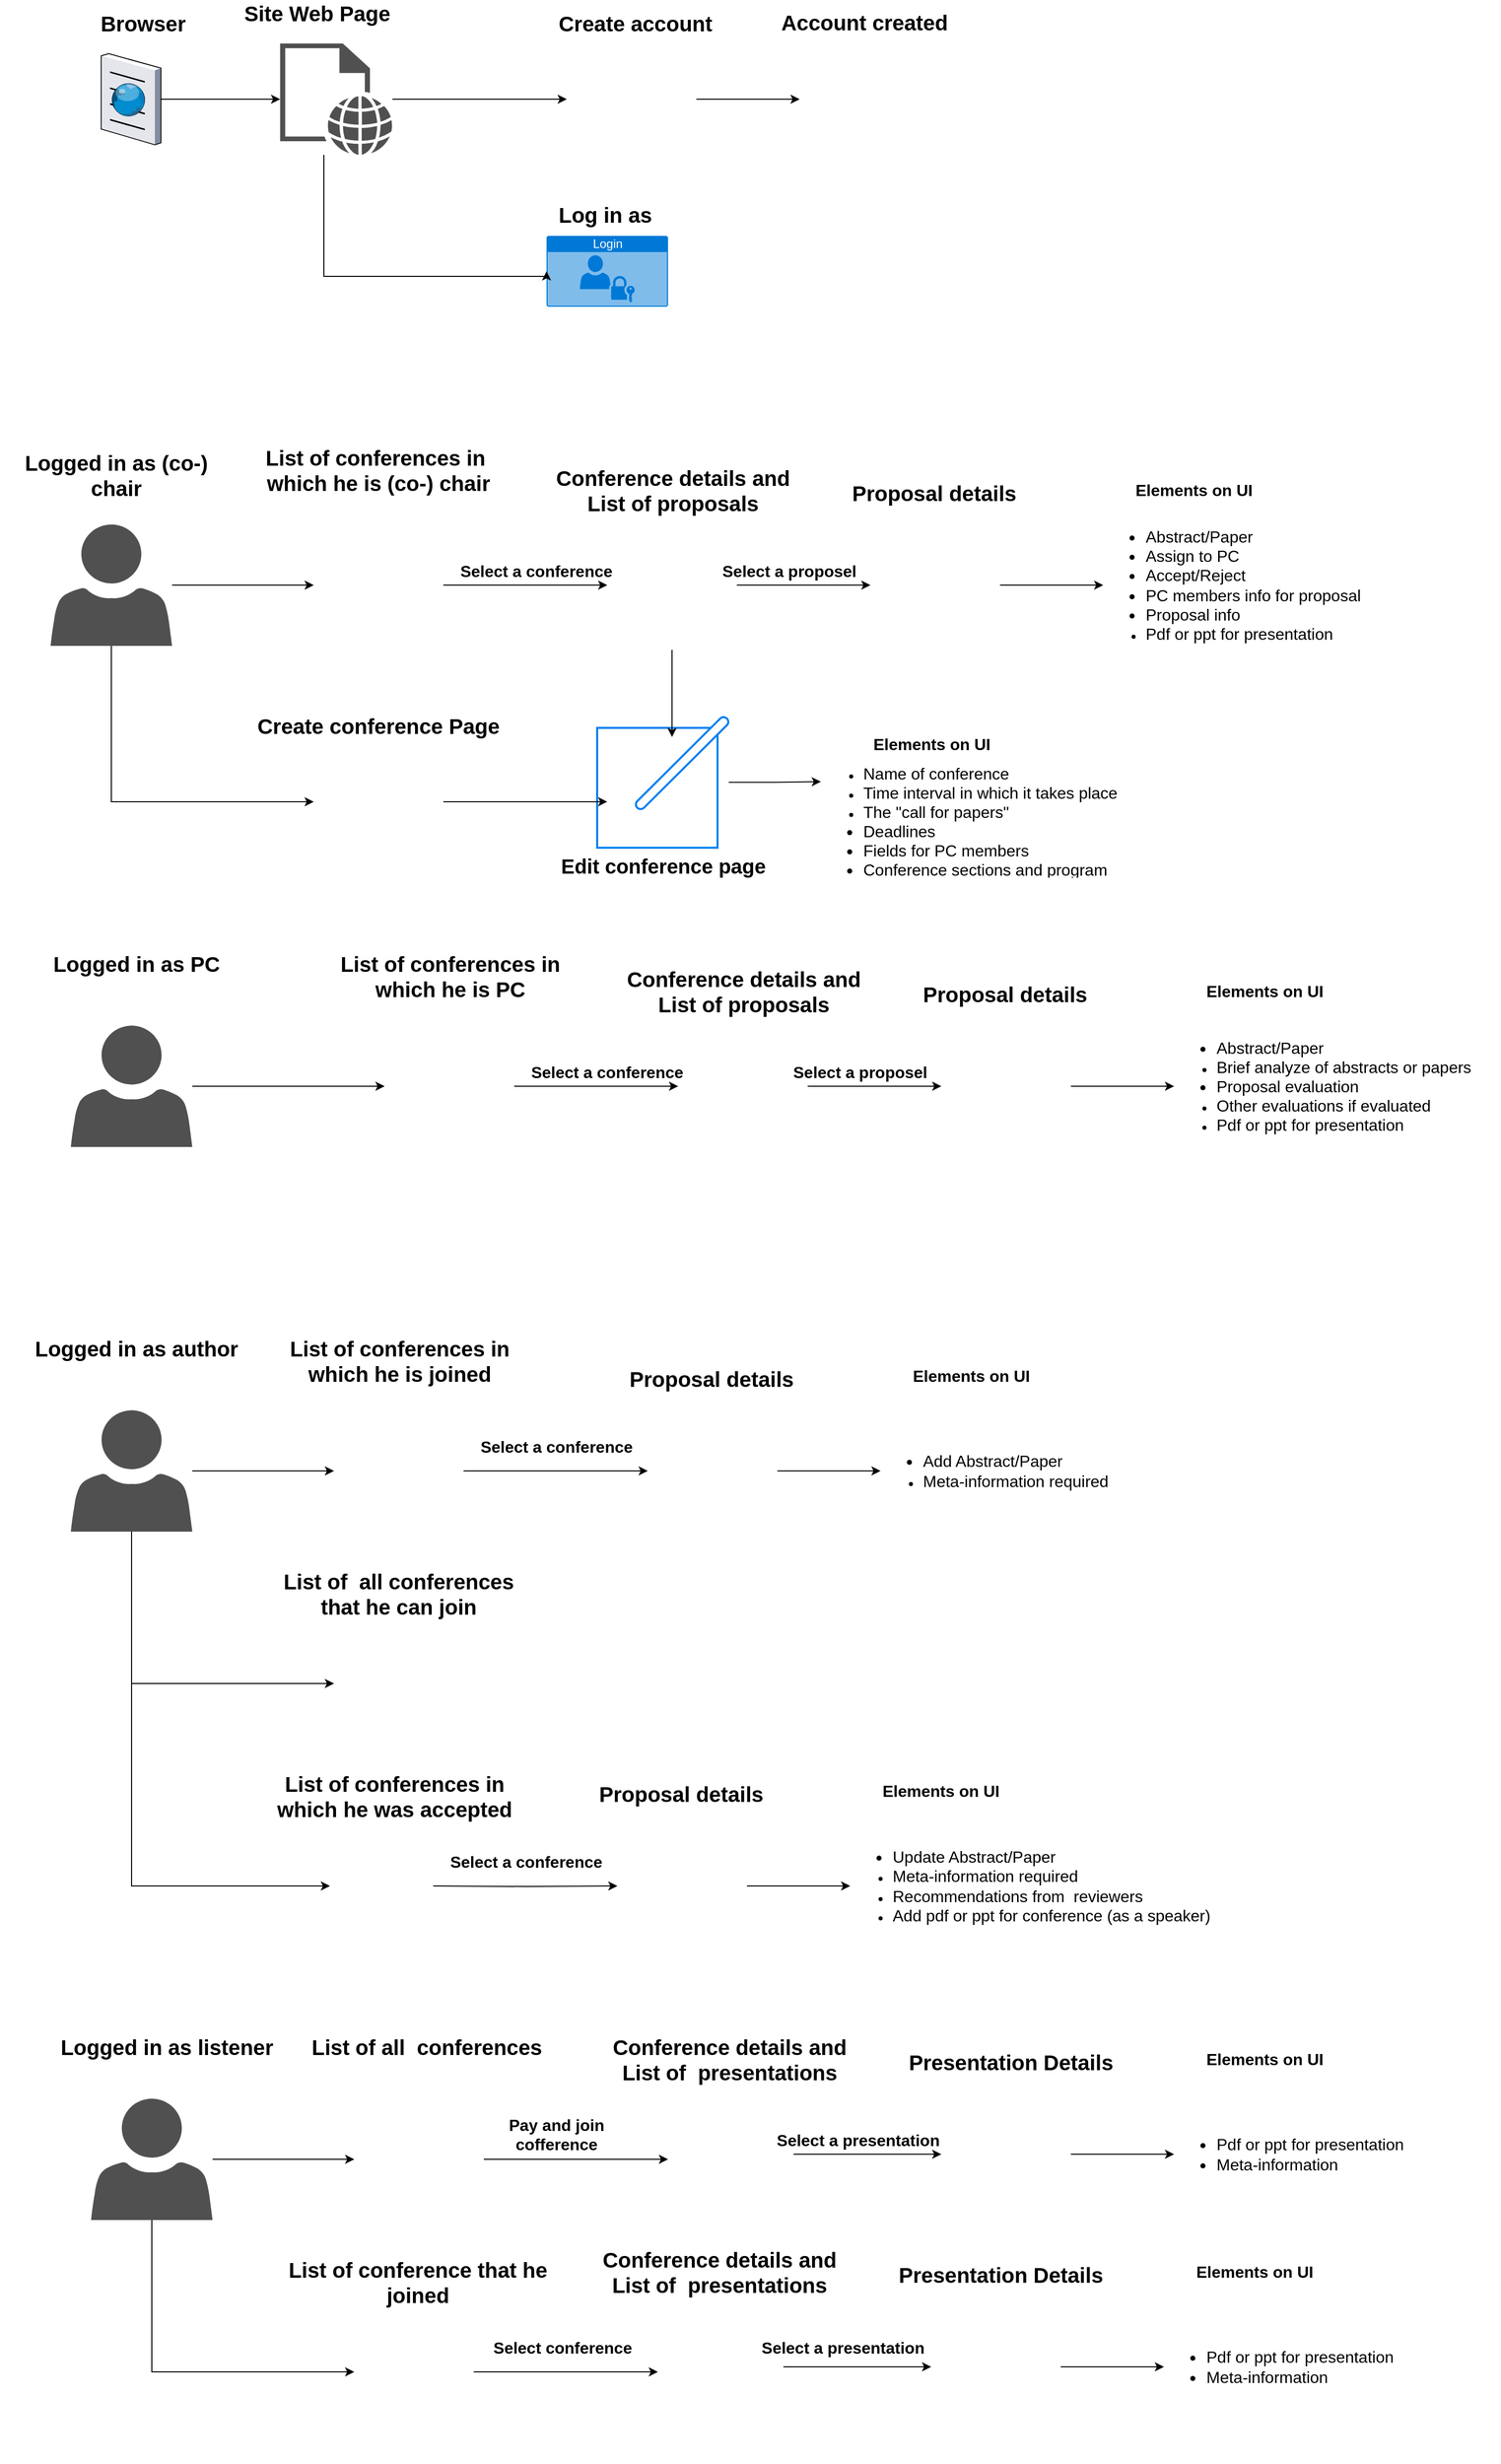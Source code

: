 <mxfile version="12.9.13" type="github">
  <diagram id="Y9gekggCoo7oQ8FMOKqc" name="Page-1">
    <mxGraphModel dx="2532" dy="1340" grid="1" gridSize="10" guides="1" tooltips="1" connect="1" arrows="1" fold="1" page="1" pageScale="1" pageWidth="827" pageHeight="1169" math="0" shadow="0">
      <root>
        <mxCell id="0" />
        <mxCell id="1" parent="0" />
        <mxCell id="ekrngiIVuQT2fDylJq5U-9" value="Login" style="html=1;strokeColor=none;fillColor=#0079D6;labelPosition=center;verticalLabelPosition=middle;verticalAlign=top;align=center;fontSize=12;outlineConnect=0;spacingTop=-6;fontColor=#FFFFFF;shape=mxgraph.sitemap.login;" vertex="1" parent="1">
          <mxGeometry x="580" y="300" width="120" height="70" as="geometry" />
        </mxCell>
        <mxCell id="ekrngiIVuQT2fDylJq5U-24" style="edgeStyle=orthogonalEdgeStyle;rounded=0;orthogonalLoop=1;jettySize=auto;html=1;entryX=0.093;entryY=0.491;entryDx=0;entryDy=0;entryPerimeter=0;" edge="1" parent="1" source="ekrngiIVuQT2fDylJq5U-11" target="ekrngiIVuQT2fDylJq5U-22">
          <mxGeometry relative="1" as="geometry" />
        </mxCell>
        <mxCell id="ekrngiIVuQT2fDylJq5U-11" value="" style="shape=image;html=1;verticalAlign=top;verticalLabelPosition=bottom;labelBackgroundColor=#ffffff;imageAspect=0;aspect=fixed;image=https://cdn4.iconfinder.com/data/icons/pretty_office_3/128/sign-up.png" vertex="1" parent="1">
          <mxGeometry x="600" y="101" width="128" height="128" as="geometry" />
        </mxCell>
        <mxCell id="ekrngiIVuQT2fDylJq5U-12" value="" style="group" vertex="1" connectable="0" parent="1">
          <mxGeometry x="140" y="70" width="300" height="150" as="geometry" />
        </mxCell>
        <mxCell id="ekrngiIVuQT2fDylJq5U-1" value="" style="verticalLabelPosition=bottom;aspect=fixed;html=1;verticalAlign=top;strokeColor=none;align=center;outlineConnect=0;shape=mxgraph.citrix.browser;" vertex="1" parent="ekrngiIVuQT2fDylJq5U-12">
          <mxGeometry y="50" width="58.97" height="90" as="geometry" />
        </mxCell>
        <mxCell id="ekrngiIVuQT2fDylJq5U-4" value="&lt;span style=&quot;font-size: 21px&quot;&gt;&lt;b&gt;Browser&lt;/b&gt;&lt;/span&gt;" style="text;html=1;strokeColor=none;fillColor=none;align=center;verticalAlign=middle;whiteSpace=wrap;rounded=0;" vertex="1" parent="ekrngiIVuQT2fDylJq5U-12">
          <mxGeometry x="16.574" y="10" width="49.291" height="20" as="geometry" />
        </mxCell>
        <mxCell id="ekrngiIVuQT2fDylJq5U-5" value="" style="pointerEvents=1;shadow=0;dashed=0;html=1;strokeColor=none;fillColor=#505050;labelPosition=center;verticalLabelPosition=bottom;verticalAlign=top;outlineConnect=0;align=center;shape=mxgraph.office.concepts.web_page;" vertex="1" parent="ekrngiIVuQT2fDylJq5U-12">
          <mxGeometry x="176.771" y="40" width="110.906" height="110" as="geometry" />
        </mxCell>
        <mxCell id="ekrngiIVuQT2fDylJq5U-7" style="edgeStyle=orthogonalEdgeStyle;rounded=0;orthogonalLoop=1;jettySize=auto;html=1;" edge="1" parent="ekrngiIVuQT2fDylJq5U-12" source="ekrngiIVuQT2fDylJq5U-1" target="ekrngiIVuQT2fDylJq5U-5">
          <mxGeometry relative="1" as="geometry">
            <mxPoint x="152.126" y="101.055" as="targetPoint" />
          </mxGeometry>
        </mxCell>
        <mxCell id="ekrngiIVuQT2fDylJq5U-6" value="&lt;span style=&quot;font-size: 21px&quot;&gt;&lt;b&gt;Site Web Page&lt;/b&gt;&lt;/span&gt;" style="text;html=1;strokeColor=none;fillColor=none;align=center;verticalAlign=middle;whiteSpace=wrap;rounded=0;" vertex="1" parent="ekrngiIVuQT2fDylJq5U-12">
          <mxGeometry x="127.48" width="172.52" height="20" as="geometry" />
        </mxCell>
        <mxCell id="ekrngiIVuQT2fDylJq5U-19" value="&lt;b style=&quot;font-family: &amp;#34;helvetica&amp;#34; ; font-size: 21px ; font-style: normal ; letter-spacing: normal ; text-align: center ; text-indent: 0px ; text-transform: none ; word-spacing: 0px&quot;&gt;Create account&lt;/b&gt;" style="text;whiteSpace=wrap;html=1;" vertex="1" parent="1">
          <mxGeometry x="590" y="71" width="170" height="30" as="geometry" />
        </mxCell>
        <mxCell id="ekrngiIVuQT2fDylJq5U-20" style="edgeStyle=orthogonalEdgeStyle;rounded=0;orthogonalLoop=1;jettySize=auto;html=1;" edge="1" parent="1" source="ekrngiIVuQT2fDylJq5U-5" target="ekrngiIVuQT2fDylJq5U-11">
          <mxGeometry relative="1" as="geometry" />
        </mxCell>
        <mxCell id="ekrngiIVuQT2fDylJq5U-22" value="" style="shape=image;html=1;verticalAlign=top;verticalLabelPosition=bottom;labelBackgroundColor=#ffffff;imageAspect=0;aspect=fixed;image=https://cdn4.iconfinder.com/data/icons/Crysigns_Icon_Pack/128/Select.png" vertex="1" parent="1">
          <mxGeometry x="820" y="112" width="108" height="108" as="geometry" />
        </mxCell>
        <mxCell id="ekrngiIVuQT2fDylJq5U-23" value="&lt;div style=&quot;text-align: center&quot;&gt;&lt;span style=&quot;font-size: 21px&quot;&gt;&lt;font face=&quot;helvetica&quot;&gt;&lt;b&gt;Account created&lt;/b&gt;&lt;/font&gt;&lt;/span&gt;&lt;/div&gt;" style="text;whiteSpace=wrap;html=1;" vertex="1" parent="1">
          <mxGeometry x="810" y="70" width="180" height="30" as="geometry" />
        </mxCell>
        <mxCell id="ekrngiIVuQT2fDylJq5U-25" value="&lt;div style=&quot;text-align: center&quot;&gt;&lt;span style=&quot;font-size: 21px&quot;&gt;&lt;font face=&quot;helvetica&quot;&gt;&lt;b&gt;Log in as&lt;/b&gt;&lt;/font&gt;&lt;/span&gt;&lt;/div&gt;" style="text;whiteSpace=wrap;html=1;" vertex="1" parent="1">
          <mxGeometry x="590" y="260" width="170" height="30" as="geometry" />
        </mxCell>
        <mxCell id="ekrngiIVuQT2fDylJq5U-26" style="edgeStyle=orthogonalEdgeStyle;rounded=0;orthogonalLoop=1;jettySize=auto;html=1;entryX=0;entryY=0.5;entryDx=0;entryDy=0;entryPerimeter=0;" edge="1" parent="1" source="ekrngiIVuQT2fDylJq5U-5" target="ekrngiIVuQT2fDylJq5U-9">
          <mxGeometry relative="1" as="geometry">
            <Array as="points">
              <mxPoint x="360" y="340" />
              <mxPoint x="580" y="340" />
            </Array>
          </mxGeometry>
        </mxCell>
        <mxCell id="ekrngiIVuQT2fDylJq5U-79" value="" style="group" vertex="1" connectable="0" parent="1">
          <mxGeometry x="40" y="505" width="1390" height="451" as="geometry" />
        </mxCell>
        <mxCell id="ekrngiIVuQT2fDylJq5U-27" value="" style="pointerEvents=1;shadow=0;dashed=0;html=1;strokeColor=none;labelPosition=center;verticalLabelPosition=bottom;verticalAlign=top;align=center;fillColor=#505050;shape=mxgraph.mscae.intune.account_portal" vertex="1" parent="ekrngiIVuQT2fDylJq5U-79">
          <mxGeometry x="50" y="80" width="120" height="120" as="geometry" />
        </mxCell>
        <mxCell id="ekrngiIVuQT2fDylJq5U-28" value="&lt;span style=&quot;text-indent: 0px&quot;&gt;&lt;font face=&quot;helvetica&quot;&gt;&lt;span style=&quot;font-size: 21px&quot;&gt;&lt;b&gt;Logged&lt;/b&gt;&lt;/span&gt;&lt;/font&gt;&lt;b style=&quot;font-family: &amp;#34;helvetica&amp;#34; ; font-size: 21px ; font-style: normal ; letter-spacing: normal ; text-transform: none ; word-spacing: 0px&quot;&gt;&amp;nbsp;in as (co-) chair&lt;/b&gt;&lt;/span&gt;" style="text;whiteSpace=wrap;html=1;align=center;" vertex="1" parent="ekrngiIVuQT2fDylJq5U-79">
          <mxGeometry width="230" height="60" as="geometry" />
        </mxCell>
        <mxCell id="ekrngiIVuQT2fDylJq5U-32" value="" style="shape=image;html=1;verticalAlign=top;verticalLabelPosition=bottom;labelBackgroundColor=#ffffff;imageAspect=0;aspect=fixed;image=https://cdn1.iconfinder.com/data/icons/hawcons/32/699311-icon-40-clipboard-list-128.png" vertex="1" parent="ekrngiIVuQT2fDylJq5U-79">
          <mxGeometry x="310" y="76" width="128" height="128" as="geometry" />
        </mxCell>
        <mxCell id="ekrngiIVuQT2fDylJq5U-36" style="edgeStyle=orthogonalEdgeStyle;rounded=0;orthogonalLoop=1;jettySize=auto;html=1;" edge="1" parent="ekrngiIVuQT2fDylJq5U-79" source="ekrngiIVuQT2fDylJq5U-27" target="ekrngiIVuQT2fDylJq5U-32">
          <mxGeometry relative="1" as="geometry" />
        </mxCell>
        <mxCell id="ekrngiIVuQT2fDylJq5U-33" value="&lt;div&gt;&lt;font face=&quot;helvetica&quot;&gt;&lt;span style=&quot;font-size: 21px&quot;&gt;&lt;b&gt;List of conferences in&amp;nbsp;&lt;/b&gt;&lt;/span&gt;&lt;/font&gt;&lt;/div&gt;&lt;div&gt;&lt;span style=&quot;font-size: 21px&quot;&gt;&lt;font face=&quot;helvetica&quot;&gt;&lt;b&gt;which&amp;nbsp;&lt;/b&gt;&lt;/font&gt;&lt;/span&gt;&lt;b style=&quot;font-size: 21px ; font-family: &amp;#34;helvetica&amp;#34;&quot;&gt;he is (co-) chair&lt;/b&gt;&lt;/div&gt;" style="text;whiteSpace=wrap;html=1;align=center;" vertex="1" parent="ekrngiIVuQT2fDylJq5U-79">
          <mxGeometry x="219" y="-5" width="310" height="70" as="geometry" />
        </mxCell>
        <mxCell id="ekrngiIVuQT2fDylJq5U-37" value="" style="shape=image;html=1;verticalAlign=top;verticalLabelPosition=bottom;labelBackgroundColor=#ffffff;imageAspect=0;aspect=fixed;image=https://cdn4.iconfinder.com/data/icons/universal-7/614/12_-_Plus-128.png" vertex="1" parent="ekrngiIVuQT2fDylJq5U-79">
          <mxGeometry x="310" y="290" width="128" height="128" as="geometry" />
        </mxCell>
        <mxCell id="ekrngiIVuQT2fDylJq5U-38" style="edgeStyle=orthogonalEdgeStyle;rounded=0;orthogonalLoop=1;jettySize=auto;html=1;entryX=0;entryY=0.5;entryDx=0;entryDy=0;" edge="1" parent="ekrngiIVuQT2fDylJq5U-79" source="ekrngiIVuQT2fDylJq5U-27" target="ekrngiIVuQT2fDylJq5U-37">
          <mxGeometry relative="1" as="geometry">
            <mxPoint x="110" y="350" as="targetPoint" />
            <Array as="points">
              <mxPoint x="110" y="354" />
            </Array>
          </mxGeometry>
        </mxCell>
        <mxCell id="ekrngiIVuQT2fDylJq5U-39" value="&lt;div&gt;&lt;font face=&quot;helvetica&quot;&gt;&lt;span style=&quot;font-size: 21px&quot;&gt;&lt;b&gt;Create conference Page&lt;/b&gt;&lt;/span&gt;&lt;/font&gt;&lt;/div&gt;" style="text;whiteSpace=wrap;html=1;align=center;" vertex="1" parent="ekrngiIVuQT2fDylJq5U-79">
          <mxGeometry x="144" y="260" width="460" height="30" as="geometry" />
        </mxCell>
        <mxCell id="ekrngiIVuQT2fDylJq5U-43" value="&lt;font face=&quot;helvetica&quot; size=&quot;1&quot;&gt;&lt;b style=&quot;font-size: 16px&quot;&gt;Select a conference&lt;/b&gt;&lt;/font&gt;" style="text;whiteSpace=wrap;html=1;align=center;" vertex="1" parent="ekrngiIVuQT2fDylJq5U-79">
          <mxGeometry x="430" y="110" width="200" height="30" as="geometry" />
        </mxCell>
        <mxCell id="ekrngiIVuQT2fDylJq5U-45" value="" style="shape=image;html=1;verticalAlign=top;verticalLabelPosition=bottom;labelBackgroundColor=#ffffff;imageAspect=0;aspect=fixed;image=https://cdn1.iconfinder.com/data/icons/hawcons/32/699311-icon-40-clipboard-list-128.png" vertex="1" parent="ekrngiIVuQT2fDylJq5U-79">
          <mxGeometry x="600" y="76" width="128" height="128" as="geometry" />
        </mxCell>
        <mxCell id="ekrngiIVuQT2fDylJq5U-40" style="edgeStyle=orthogonalEdgeStyle;rounded=0;orthogonalLoop=1;jettySize=auto;html=1;exitX=1;exitY=0.5;exitDx=0;exitDy=0;" edge="1" parent="ekrngiIVuQT2fDylJq5U-79" source="ekrngiIVuQT2fDylJq5U-32" target="ekrngiIVuQT2fDylJq5U-45">
          <mxGeometry relative="1" as="geometry">
            <mxPoint x="640" y="140" as="targetPoint" />
          </mxGeometry>
        </mxCell>
        <mxCell id="ekrngiIVuQT2fDylJq5U-46" value="" style="shape=image;html=1;verticalAlign=top;verticalLabelPosition=bottom;labelBackgroundColor=#ffffff;imageAspect=0;aspect=fixed;image=https://cdn1.iconfinder.com/data/icons/media-player-long-shadow/50/Settings-128.png" vertex="1" parent="ekrngiIVuQT2fDylJq5U-79">
          <mxGeometry x="860" y="76" width="128" height="128" as="geometry" />
        </mxCell>
        <mxCell id="ekrngiIVuQT2fDylJq5U-55" style="edgeStyle=orthogonalEdgeStyle;rounded=0;orthogonalLoop=1;jettySize=auto;html=1;" edge="1" parent="ekrngiIVuQT2fDylJq5U-79" source="ekrngiIVuQT2fDylJq5U-45" target="ekrngiIVuQT2fDylJq5U-46">
          <mxGeometry relative="1" as="geometry" />
        </mxCell>
        <mxCell id="ekrngiIVuQT2fDylJq5U-54" value="&lt;div style=&quot;text-align: center&quot;&gt;&lt;font face=&quot;helvetica&quot;&gt;&lt;span style=&quot;font-size: 21px&quot;&gt;&lt;b&gt;Conference details and List of proposals&lt;/b&gt;&lt;/span&gt;&lt;/font&gt;&lt;br&gt;&lt;/div&gt;" style="text;whiteSpace=wrap;html=1;" vertex="1" parent="ekrngiIVuQT2fDylJq5U-79">
          <mxGeometry x="534" y="15" width="260" height="30" as="geometry" />
        </mxCell>
        <mxCell id="ekrngiIVuQT2fDylJq5U-56" value="&lt;font face=&quot;helvetica&quot; size=&quot;1&quot;&gt;&lt;b style=&quot;font-size: 16px&quot;&gt;Select a proposel&lt;/b&gt;&lt;/font&gt;" style="text;whiteSpace=wrap;html=1;align=center;" vertex="1" parent="ekrngiIVuQT2fDylJq5U-79">
          <mxGeometry x="670" y="110" width="220" height="30" as="geometry" />
        </mxCell>
        <mxCell id="ekrngiIVuQT2fDylJq5U-58" value="&lt;div style=&quot;text-align: center&quot;&gt;&lt;font face=&quot;helvetica&quot;&gt;&lt;span style=&quot;font-size: 21px&quot;&gt;&lt;b&gt;Proposal details&amp;nbsp;&lt;/b&gt;&lt;/span&gt;&lt;/font&gt;&lt;/div&gt;" style="text;whiteSpace=wrap;html=1;" vertex="1" parent="ekrngiIVuQT2fDylJq5U-79">
          <mxGeometry x="840" y="30" width="260" height="30" as="geometry" />
        </mxCell>
        <mxCell id="ekrngiIVuQT2fDylJq5U-63" value="&lt;font size=&quot;1&quot;&gt;&lt;b style=&quot;font-size: 20px&quot;&gt;Edit conference page&lt;/b&gt;&lt;/font&gt;" style="html=1;verticalLabelPosition=bottom;align=center;labelBackgroundColor=#ffffff;verticalAlign=top;strokeWidth=2;strokeColor=#0080F0;shadow=0;dashed=0;shape=mxgraph.ios7.icons.edit;" vertex="1" parent="ekrngiIVuQT2fDylJq5U-79">
          <mxGeometry x="590" y="270" width="130" height="129.4" as="geometry" />
        </mxCell>
        <mxCell id="ekrngiIVuQT2fDylJq5U-66" style="edgeStyle=orthogonalEdgeStyle;rounded=0;orthogonalLoop=1;jettySize=auto;html=1;entryX=0.077;entryY=0.649;entryDx=0;entryDy=0;entryPerimeter=0;" edge="1" parent="ekrngiIVuQT2fDylJq5U-79" source="ekrngiIVuQT2fDylJq5U-37" target="ekrngiIVuQT2fDylJq5U-63">
          <mxGeometry relative="1" as="geometry" />
        </mxCell>
        <mxCell id="ekrngiIVuQT2fDylJq5U-67" style="edgeStyle=orthogonalEdgeStyle;rounded=0;orthogonalLoop=1;jettySize=auto;html=1;entryX=0.569;entryY=0.155;entryDx=0;entryDy=0;entryPerimeter=0;" edge="1" parent="ekrngiIVuQT2fDylJq5U-79" source="ekrngiIVuQT2fDylJq5U-45" target="ekrngiIVuQT2fDylJq5U-63">
          <mxGeometry relative="1" as="geometry" />
        </mxCell>
        <mxCell id="ekrngiIVuQT2fDylJq5U-70" value="" style="group" vertex="1" connectable="0" parent="ekrngiIVuQT2fDylJq5U-79">
          <mxGeometry x="1090" y="30" width="300" height="205" as="geometry" />
        </mxCell>
        <mxCell id="ekrngiIVuQT2fDylJq5U-59" value="&lt;ul&gt;&lt;li style=&quot;font-size: 16px&quot;&gt;Abstract/Paper&lt;/li&gt;&lt;li style=&quot;font-size: 16px&quot;&gt;Assign to PC&lt;/li&gt;&lt;li style=&quot;font-size: 16px&quot;&gt;Accept/Reject&lt;/li&gt;&lt;li style=&quot;font-size: 16px&quot;&gt;PC members info for proposal&lt;/li&gt;&lt;li style=&quot;font-size: 16px&quot;&gt;Proposal info&lt;/li&gt;&lt;li&gt;&lt;span style=&quot;font-size: 16px&quot;&gt;Pdf or ppt for presentation&lt;/span&gt;&lt;/li&gt;&lt;/ul&gt;" style="text;strokeColor=none;fillColor=none;html=1;whiteSpace=wrap;verticalAlign=middle;overflow=hidden;" vertex="1" parent="ekrngiIVuQT2fDylJq5U-70">
          <mxGeometry y="15" width="300" height="190" as="geometry" />
        </mxCell>
        <mxCell id="ekrngiIVuQT2fDylJq5U-61" value="&lt;div style=&quot;text-align: center&quot;&gt;&lt;span style=&quot;font-size: 16px&quot;&gt;&lt;font face=&quot;helvetica&quot;&gt;&lt;b&gt;Elements on UI&lt;/b&gt;&lt;/font&gt;&lt;/span&gt;&lt;/div&gt;" style="text;whiteSpace=wrap;html=1;" vertex="1" parent="ekrngiIVuQT2fDylJq5U-70">
          <mxGeometry x="30" width="160" height="30" as="geometry" />
        </mxCell>
        <mxCell id="ekrngiIVuQT2fDylJq5U-60" style="edgeStyle=orthogonalEdgeStyle;rounded=0;orthogonalLoop=1;jettySize=auto;html=1;entryX=0;entryY=0.5;entryDx=0;entryDy=0;" edge="1" parent="ekrngiIVuQT2fDylJq5U-79" source="ekrngiIVuQT2fDylJq5U-46" target="ekrngiIVuQT2fDylJq5U-59">
          <mxGeometry relative="1" as="geometry" />
        </mxCell>
        <mxCell id="ekrngiIVuQT2fDylJq5U-71" value="" style="group" vertex="1" connectable="0" parent="ekrngiIVuQT2fDylJq5U-79">
          <mxGeometry x="831" y="281" width="300" height="170" as="geometry" />
        </mxCell>
        <mxCell id="ekrngiIVuQT2fDylJq5U-72" value="&lt;ul&gt;&lt;li&gt;&lt;span&gt;&lt;span style=&quot;font-size: 16px&quot;&gt;Name of conference&lt;/span&gt;&lt;/span&gt;&lt;/li&gt;&lt;li&gt;&lt;span&gt;&lt;span style=&quot;font-size: 16px&quot;&gt;Time interval in which it takes place&lt;/span&gt;&lt;/span&gt;&lt;br&gt;&lt;/li&gt;&lt;li&gt;&lt;span&gt;&lt;span style=&quot;font-size: 16px&quot;&gt;The &quot;call for papers&quot;&lt;/span&gt;&lt;br&gt;&lt;/span&gt;&lt;/li&gt;&lt;li style=&quot;font-size: 16px&quot;&gt;Deadlines&lt;/li&gt;&lt;li style=&quot;font-size: 16px&quot;&gt;Fields for PC members&lt;/li&gt;&lt;li style=&quot;font-size: 16px&quot;&gt;Conference sections and program&lt;/li&gt;&lt;/ul&gt;" style="text;strokeColor=none;fillColor=none;html=1;whiteSpace=wrap;verticalAlign=middle;overflow=hidden;" vertex="1" parent="ekrngiIVuQT2fDylJq5U-71">
          <mxGeometry x="-20" y="21.22" width="300" height="127.56" as="geometry" />
        </mxCell>
        <mxCell id="ekrngiIVuQT2fDylJq5U-73" value="&lt;div style=&quot;text-align: center&quot;&gt;&lt;span style=&quot;font-size: 16px&quot;&gt;&lt;font face=&quot;helvetica&quot;&gt;&lt;b&gt;Elements on UI&lt;/b&gt;&lt;/font&gt;&lt;/span&gt;&lt;/div&gt;" style="text;whiteSpace=wrap;html=1;" vertex="1" parent="ekrngiIVuQT2fDylJq5U-71">
          <mxGeometry x="30" width="160" height="24.878" as="geometry" />
        </mxCell>
        <mxCell id="ekrngiIVuQT2fDylJq5U-78" style="edgeStyle=orthogonalEdgeStyle;rounded=0;orthogonalLoop=1;jettySize=auto;html=1;entryX=0;entryY=0.25;entryDx=0;entryDy=0;" edge="1" parent="ekrngiIVuQT2fDylJq5U-79" source="ekrngiIVuQT2fDylJq5U-63" target="ekrngiIVuQT2fDylJq5U-72">
          <mxGeometry relative="1" as="geometry" />
        </mxCell>
        <mxCell id="ekrngiIVuQT2fDylJq5U-109" value="" style="group" vertex="1" connectable="0" parent="1">
          <mxGeometry x="132" y="1390" width="1390" height="451" as="geometry" />
        </mxCell>
        <mxCell id="ekrngiIVuQT2fDylJq5U-80" value="" style="group" vertex="1" connectable="0" parent="ekrngiIVuQT2fDylJq5U-109">
          <mxGeometry x="-72" y="-10" width="1390" height="451" as="geometry" />
        </mxCell>
        <mxCell id="ekrngiIVuQT2fDylJq5U-147" style="edgeStyle=orthogonalEdgeStyle;rounded=0;orthogonalLoop=1;jettySize=auto;html=1;entryX=0;entryY=0.5;entryDx=0;entryDy=0;" edge="1" parent="ekrngiIVuQT2fDylJq5U-80" source="ekrngiIVuQT2fDylJq5U-81" target="ekrngiIVuQT2fDylJq5U-144">
          <mxGeometry relative="1" as="geometry">
            <Array as="points">
              <mxPoint x="110" y="350" />
            </Array>
          </mxGeometry>
        </mxCell>
        <mxCell id="ekrngiIVuQT2fDylJq5U-81" value="" style="pointerEvents=1;shadow=0;dashed=0;html=1;strokeColor=none;labelPosition=center;verticalLabelPosition=bottom;verticalAlign=top;align=center;fillColor=#505050;shape=mxgraph.mscae.intune.account_portal" vertex="1" parent="ekrngiIVuQT2fDylJq5U-80">
          <mxGeometry x="50" y="80" width="120" height="120" as="geometry" />
        </mxCell>
        <mxCell id="ekrngiIVuQT2fDylJq5U-82" value="&lt;span style=&quot;text-indent: 0px&quot;&gt;&lt;font face=&quot;helvetica&quot;&gt;&lt;span style=&quot;font-size: 21px&quot;&gt;&lt;b&gt;Logged&lt;/b&gt;&lt;/span&gt;&lt;/font&gt;&lt;b style=&quot;font-family: &amp;#34;helvetica&amp;#34; ; font-size: 21px ; font-style: normal ; letter-spacing: normal ; text-transform: none ; word-spacing: 0px&quot;&gt;&amp;nbsp;in as author&lt;/b&gt;&lt;/span&gt;" style="text;whiteSpace=wrap;html=1;align=center;" vertex="1" parent="ekrngiIVuQT2fDylJq5U-80">
          <mxGeometry width="230" height="60" as="geometry" />
        </mxCell>
        <mxCell id="ekrngiIVuQT2fDylJq5U-180" style="edgeStyle=orthogonalEdgeStyle;rounded=0;orthogonalLoop=1;jettySize=auto;html=1;entryX=0;entryY=0.5;entryDx=0;entryDy=0;" edge="1" parent="ekrngiIVuQT2fDylJq5U-80" source="ekrngiIVuQT2fDylJq5U-83" target="ekrngiIVuQT2fDylJq5U-92">
          <mxGeometry relative="1" as="geometry" />
        </mxCell>
        <mxCell id="ekrngiIVuQT2fDylJq5U-83" value="" style="shape=image;html=1;verticalAlign=top;verticalLabelPosition=bottom;labelBackgroundColor=#ffffff;imageAspect=0;aspect=fixed;image=https://cdn1.iconfinder.com/data/icons/hawcons/32/699311-icon-40-clipboard-list-128.png" vertex="1" parent="ekrngiIVuQT2fDylJq5U-80">
          <mxGeometry x="310" y="76" width="128" height="128" as="geometry" />
        </mxCell>
        <mxCell id="ekrngiIVuQT2fDylJq5U-84" style="edgeStyle=orthogonalEdgeStyle;rounded=0;orthogonalLoop=1;jettySize=auto;html=1;" edge="1" parent="ekrngiIVuQT2fDylJq5U-80" source="ekrngiIVuQT2fDylJq5U-81" target="ekrngiIVuQT2fDylJq5U-83">
          <mxGeometry relative="1" as="geometry" />
        </mxCell>
        <mxCell id="ekrngiIVuQT2fDylJq5U-85" value="&lt;div style=&quot;text-align: center&quot;&gt;&lt;font face=&quot;helvetica&quot;&gt;&lt;span style=&quot;font-size: 21px&quot;&gt;&lt;b&gt;List of conferences in which he is joined&lt;/b&gt;&lt;/span&gt;&lt;/font&gt;&lt;/div&gt;" style="text;whiteSpace=wrap;html=1;" vertex="1" parent="ekrngiIVuQT2fDylJq5U-80">
          <mxGeometry x="244" width="260" height="30" as="geometry" />
        </mxCell>
        <mxCell id="ekrngiIVuQT2fDylJq5U-92" value="" style="shape=image;html=1;verticalAlign=top;verticalLabelPosition=bottom;labelBackgroundColor=#ffffff;imageAspect=0;aspect=fixed;image=https://cdn1.iconfinder.com/data/icons/media-player-long-shadow/50/Settings-128.png" vertex="1" parent="ekrngiIVuQT2fDylJq5U-80">
          <mxGeometry x="620" y="76" width="128" height="128" as="geometry" />
        </mxCell>
        <mxCell id="ekrngiIVuQT2fDylJq5U-95" value="&lt;font face=&quot;helvetica&quot; size=&quot;1&quot;&gt;&lt;b style=&quot;font-size: 16px&quot;&gt;Select a conference&lt;/b&gt;&lt;/font&gt;" style="text;whiteSpace=wrap;html=1;align=center;" vertex="1" parent="ekrngiIVuQT2fDylJq5U-80">
          <mxGeometry x="420" y="100" width="220" height="30" as="geometry" />
        </mxCell>
        <mxCell id="ekrngiIVuQT2fDylJq5U-96" value="&lt;div style=&quot;text-align: center&quot;&gt;&lt;font face=&quot;helvetica&quot;&gt;&lt;span style=&quot;font-size: 21px&quot;&gt;&lt;b&gt;Proposal details&amp;nbsp;&lt;/b&gt;&lt;/span&gt;&lt;/font&gt;&lt;/div&gt;" style="text;whiteSpace=wrap;html=1;" vertex="1" parent="ekrngiIVuQT2fDylJq5U-80">
          <mxGeometry x="600" y="30" width="260" height="30" as="geometry" />
        </mxCell>
        <mxCell id="ekrngiIVuQT2fDylJq5U-100" value="" style="group" vertex="1" connectable="0" parent="ekrngiIVuQT2fDylJq5U-80">
          <mxGeometry x="850" y="30" width="300" height="205" as="geometry" />
        </mxCell>
        <mxCell id="ekrngiIVuQT2fDylJq5U-101" value="&lt;ul&gt;&lt;li style=&quot;font-size: 16px&quot;&gt;Add Abstract/Paper&lt;/li&gt;&lt;li&gt;&lt;span style=&quot;font-size: 16px&quot;&gt;Meta-information required&lt;/span&gt;&lt;br&gt;&lt;/li&gt;&lt;/ul&gt;" style="text;strokeColor=none;fillColor=none;html=1;whiteSpace=wrap;verticalAlign=middle;overflow=hidden;" vertex="1" parent="ekrngiIVuQT2fDylJq5U-100">
          <mxGeometry y="15" width="300" height="190" as="geometry" />
        </mxCell>
        <mxCell id="ekrngiIVuQT2fDylJq5U-102" value="&lt;div style=&quot;text-align: center&quot;&gt;&lt;span style=&quot;font-size: 16px&quot;&gt;&lt;font face=&quot;helvetica&quot;&gt;&lt;b&gt;Elements on UI&lt;/b&gt;&lt;/font&gt;&lt;/span&gt;&lt;/div&gt;" style="text;whiteSpace=wrap;html=1;" vertex="1" parent="ekrngiIVuQT2fDylJq5U-100">
          <mxGeometry x="30" width="160" height="30" as="geometry" />
        </mxCell>
        <mxCell id="ekrngiIVuQT2fDylJq5U-103" style="edgeStyle=orthogonalEdgeStyle;rounded=0;orthogonalLoop=1;jettySize=auto;html=1;entryX=0;entryY=0.5;entryDx=0;entryDy=0;" edge="1" parent="ekrngiIVuQT2fDylJq5U-80" source="ekrngiIVuQT2fDylJq5U-92" target="ekrngiIVuQT2fDylJq5U-101">
          <mxGeometry relative="1" as="geometry" />
        </mxCell>
        <mxCell id="ekrngiIVuQT2fDylJq5U-144" value="" style="shape=image;html=1;verticalAlign=top;verticalLabelPosition=bottom;labelBackgroundColor=#ffffff;imageAspect=0;aspect=fixed;image=https://cdn1.iconfinder.com/data/icons/hawcons/32/699311-icon-40-clipboard-list-128.png" vertex="1" parent="ekrngiIVuQT2fDylJq5U-80">
          <mxGeometry x="310" y="286" width="128" height="128" as="geometry" />
        </mxCell>
        <mxCell id="ekrngiIVuQT2fDylJq5U-145" value="&lt;div&gt;&lt;font face=&quot;helvetica&quot;&gt;&lt;span style=&quot;font-size: 21px&quot;&gt;&lt;b&gt;List of&amp;nbsp; all conferences&lt;/b&gt;&lt;/span&gt;&lt;/font&gt;&lt;/div&gt;&lt;div&gt;&lt;font face=&quot;helvetica&quot;&gt;&lt;span style=&quot;font-size: 21px&quot;&gt;&lt;b&gt;that he can join&lt;/b&gt;&lt;/span&gt;&lt;/font&gt;&lt;/div&gt;" style="text;whiteSpace=wrap;html=1;align=center;" vertex="1" parent="ekrngiIVuQT2fDylJq5U-80">
          <mxGeometry x="244" y="230" width="260" height="30" as="geometry" />
        </mxCell>
        <mxCell id="ekrngiIVuQT2fDylJq5U-111" value="" style="group" vertex="1" connectable="0" parent="1">
          <mxGeometry x="110" y="1000" width="1390" height="451" as="geometry" />
        </mxCell>
        <mxCell id="ekrngiIVuQT2fDylJq5U-112" value="" style="group" vertex="1" connectable="0" parent="ekrngiIVuQT2fDylJq5U-111">
          <mxGeometry width="1390" height="451" as="geometry" />
        </mxCell>
        <mxCell id="ekrngiIVuQT2fDylJq5U-113" value="" style="pointerEvents=1;shadow=0;dashed=0;html=1;strokeColor=none;labelPosition=center;verticalLabelPosition=bottom;verticalAlign=top;align=center;fillColor=#505050;shape=mxgraph.mscae.intune.account_portal" vertex="1" parent="ekrngiIVuQT2fDylJq5U-112">
          <mxGeometry y="80" width="120" height="120" as="geometry" />
        </mxCell>
        <mxCell id="ekrngiIVuQT2fDylJq5U-114" value="&lt;span style=&quot;text-indent: 0px&quot;&gt;&lt;font face=&quot;helvetica&quot;&gt;&lt;span style=&quot;font-size: 21px&quot;&gt;&lt;b&gt;Logged&lt;/b&gt;&lt;/span&gt;&lt;/font&gt;&lt;b style=&quot;font-family: &amp;#34;helvetica&amp;#34; ; font-size: 21px ; font-style: normal ; letter-spacing: normal ; text-transform: none ; word-spacing: 0px&quot;&gt;&amp;nbsp;in as PC&lt;/b&gt;&lt;/span&gt;" style="text;whiteSpace=wrap;html=1;align=center;" vertex="1" parent="ekrngiIVuQT2fDylJq5U-112">
          <mxGeometry x="-50" width="230" height="60" as="geometry" />
        </mxCell>
        <mxCell id="ekrngiIVuQT2fDylJq5U-115" value="" style="shape=image;html=1;verticalAlign=top;verticalLabelPosition=bottom;labelBackgroundColor=#ffffff;imageAspect=0;aspect=fixed;image=https://cdn1.iconfinder.com/data/icons/hawcons/32/699311-icon-40-clipboard-list-128.png" vertex="1" parent="ekrngiIVuQT2fDylJq5U-112">
          <mxGeometry x="310" y="76" width="128" height="128" as="geometry" />
        </mxCell>
        <mxCell id="ekrngiIVuQT2fDylJq5U-116" style="edgeStyle=orthogonalEdgeStyle;rounded=0;orthogonalLoop=1;jettySize=auto;html=1;" edge="1" parent="ekrngiIVuQT2fDylJq5U-112" source="ekrngiIVuQT2fDylJq5U-113" target="ekrngiIVuQT2fDylJq5U-115">
          <mxGeometry relative="1" as="geometry" />
        </mxCell>
        <mxCell id="ekrngiIVuQT2fDylJq5U-117" value="&lt;div style=&quot;text-align: center&quot;&gt;&lt;font face=&quot;helvetica&quot;&gt;&lt;span style=&quot;font-size: 21px&quot;&gt;&lt;b&gt;List of conferences in which he is PC&lt;/b&gt;&lt;/span&gt;&lt;/font&gt;&lt;/div&gt;" style="text;whiteSpace=wrap;html=1;" vertex="1" parent="ekrngiIVuQT2fDylJq5U-112">
          <mxGeometry x="244" width="260" height="30" as="geometry" />
        </mxCell>
        <mxCell id="ekrngiIVuQT2fDylJq5U-118" value="&lt;font face=&quot;helvetica&quot; size=&quot;1&quot;&gt;&lt;b style=&quot;font-size: 16px&quot;&gt;Select a conference&lt;/b&gt;&lt;/font&gt;" style="text;whiteSpace=wrap;html=1;align=center;" vertex="1" parent="ekrngiIVuQT2fDylJq5U-112">
          <mxGeometry x="430" y="110" width="200" height="30" as="geometry" />
        </mxCell>
        <mxCell id="ekrngiIVuQT2fDylJq5U-119" value="" style="shape=image;html=1;verticalAlign=top;verticalLabelPosition=bottom;labelBackgroundColor=#ffffff;imageAspect=0;aspect=fixed;image=https://cdn1.iconfinder.com/data/icons/hawcons/32/699311-icon-40-clipboard-list-128.png" vertex="1" parent="ekrngiIVuQT2fDylJq5U-112">
          <mxGeometry x="600" y="76" width="128" height="128" as="geometry" />
        </mxCell>
        <mxCell id="ekrngiIVuQT2fDylJq5U-120" style="edgeStyle=orthogonalEdgeStyle;rounded=0;orthogonalLoop=1;jettySize=auto;html=1;exitX=1;exitY=0.5;exitDx=0;exitDy=0;" edge="1" parent="ekrngiIVuQT2fDylJq5U-112" source="ekrngiIVuQT2fDylJq5U-115" target="ekrngiIVuQT2fDylJq5U-119">
          <mxGeometry relative="1" as="geometry">
            <mxPoint x="640" y="140" as="targetPoint" />
          </mxGeometry>
        </mxCell>
        <mxCell id="ekrngiIVuQT2fDylJq5U-121" value="" style="shape=image;html=1;verticalAlign=top;verticalLabelPosition=bottom;labelBackgroundColor=#ffffff;imageAspect=0;aspect=fixed;image=https://cdn1.iconfinder.com/data/icons/media-player-long-shadow/50/Settings-128.png" vertex="1" parent="ekrngiIVuQT2fDylJq5U-112">
          <mxGeometry x="860" y="76" width="128" height="128" as="geometry" />
        </mxCell>
        <mxCell id="ekrngiIVuQT2fDylJq5U-122" style="edgeStyle=orthogonalEdgeStyle;rounded=0;orthogonalLoop=1;jettySize=auto;html=1;" edge="1" parent="ekrngiIVuQT2fDylJq5U-112" source="ekrngiIVuQT2fDylJq5U-119" target="ekrngiIVuQT2fDylJq5U-121">
          <mxGeometry relative="1" as="geometry" />
        </mxCell>
        <mxCell id="ekrngiIVuQT2fDylJq5U-123" value="&lt;div style=&quot;text-align: center&quot;&gt;&lt;font face=&quot;helvetica&quot;&gt;&lt;span style=&quot;font-size: 21px&quot;&gt;&lt;b&gt;Conference details and List of proposals&lt;/b&gt;&lt;/span&gt;&lt;/font&gt;&lt;br&gt;&lt;/div&gt;" style="text;whiteSpace=wrap;html=1;" vertex="1" parent="ekrngiIVuQT2fDylJq5U-112">
          <mxGeometry x="534" y="15" width="260" height="30" as="geometry" />
        </mxCell>
        <mxCell id="ekrngiIVuQT2fDylJq5U-124" value="&lt;font face=&quot;helvetica&quot; size=&quot;1&quot;&gt;&lt;b style=&quot;font-size: 16px&quot;&gt;Select a proposel&lt;/b&gt;&lt;/font&gt;" style="text;whiteSpace=wrap;html=1;align=center;" vertex="1" parent="ekrngiIVuQT2fDylJq5U-112">
          <mxGeometry x="670" y="110" width="220" height="30" as="geometry" />
        </mxCell>
        <mxCell id="ekrngiIVuQT2fDylJq5U-125" value="&lt;div style=&quot;text-align: center&quot;&gt;&lt;font face=&quot;helvetica&quot;&gt;&lt;span style=&quot;font-size: 21px&quot;&gt;&lt;b&gt;Proposal details&amp;nbsp;&lt;/b&gt;&lt;/span&gt;&lt;/font&gt;&lt;/div&gt;" style="text;whiteSpace=wrap;html=1;" vertex="1" parent="ekrngiIVuQT2fDylJq5U-112">
          <mxGeometry x="840" y="30" width="260" height="30" as="geometry" />
        </mxCell>
        <mxCell id="ekrngiIVuQT2fDylJq5U-126" value="" style="group" vertex="1" connectable="0" parent="ekrngiIVuQT2fDylJq5U-112">
          <mxGeometry x="1090" y="30" width="300" height="205" as="geometry" />
        </mxCell>
        <mxCell id="ekrngiIVuQT2fDylJq5U-127" value="&lt;ul&gt;&lt;li style=&quot;font-size: 16px&quot;&gt;Abstract/Paper&lt;/li&gt;&lt;li&gt;&lt;span&gt;&lt;span style=&quot;font-size: 16px&quot;&gt;Brief analyze of abstracts or papers&lt;/span&gt;&lt;/span&gt;&lt;br&gt;&lt;/li&gt;&lt;li style=&quot;font-size: 16px&quot;&gt;Proposal evaluation&lt;/li&gt;&lt;li&gt;&lt;span style=&quot;font-size: 16px&quot;&gt;Other evaluations if evaluated&lt;/span&gt;&lt;/li&gt;&lt;li&gt;&lt;span style=&quot;font-size: 16px&quot;&gt;Pdf or ppt for presentation&lt;/span&gt;&lt;/li&gt;&lt;/ul&gt;" style="text;strokeColor=none;fillColor=none;html=1;whiteSpace=wrap;verticalAlign=middle;overflow=hidden;" vertex="1" parent="ekrngiIVuQT2fDylJq5U-126">
          <mxGeometry y="15" width="300" height="190" as="geometry" />
        </mxCell>
        <mxCell id="ekrngiIVuQT2fDylJq5U-128" value="&lt;div style=&quot;text-align: center&quot;&gt;&lt;span style=&quot;font-size: 16px&quot;&gt;&lt;font face=&quot;helvetica&quot;&gt;&lt;b&gt;Elements on UI&lt;/b&gt;&lt;/font&gt;&lt;/span&gt;&lt;/div&gt;" style="text;whiteSpace=wrap;html=1;" vertex="1" parent="ekrngiIVuQT2fDylJq5U-126">
          <mxGeometry x="30" width="160" height="30" as="geometry" />
        </mxCell>
        <mxCell id="ekrngiIVuQT2fDylJq5U-129" style="edgeStyle=orthogonalEdgeStyle;rounded=0;orthogonalLoop=1;jettySize=auto;html=1;entryX=0;entryY=0.5;entryDx=0;entryDy=0;" edge="1" parent="ekrngiIVuQT2fDylJq5U-112" source="ekrngiIVuQT2fDylJq5U-121" target="ekrngiIVuQT2fDylJq5U-127">
          <mxGeometry relative="1" as="geometry" />
        </mxCell>
        <mxCell id="ekrngiIVuQT2fDylJq5U-173" value="" style="shape=image;html=1;verticalAlign=top;verticalLabelPosition=bottom;labelBackgroundColor=#ffffff;imageAspect=0;aspect=fixed;image=https://cdn1.iconfinder.com/data/icons/hawcons/32/699311-icon-40-clipboard-list-128.png" vertex="1" parent="1">
          <mxGeometry x="366" y="1866" width="128" height="128" as="geometry" />
        </mxCell>
        <mxCell id="ekrngiIVuQT2fDylJq5U-174" value="&lt;div&gt;&lt;font face=&quot;helvetica&quot;&gt;&lt;span style=&quot;font-size: 21px&quot;&gt;&lt;b&gt;List of conferences in which he was accepted&lt;/b&gt;&lt;/span&gt;&lt;/font&gt;&lt;/div&gt;" style="text;whiteSpace=wrap;html=1;align=center;" vertex="1" parent="1">
          <mxGeometry x="300" y="1810" width="260" height="30" as="geometry" />
        </mxCell>
        <mxCell id="ekrngiIVuQT2fDylJq5U-178" style="edgeStyle=orthogonalEdgeStyle;rounded=0;orthogonalLoop=1;jettySize=auto;html=1;entryX=0;entryY=0.5;entryDx=0;entryDy=0;" edge="1" parent="1" source="ekrngiIVuQT2fDylJq5U-81" target="ekrngiIVuQT2fDylJq5U-173">
          <mxGeometry relative="1" as="geometry">
            <Array as="points">
              <mxPoint x="170" y="1930" />
            </Array>
          </mxGeometry>
        </mxCell>
        <mxCell id="ekrngiIVuQT2fDylJq5U-185" style="edgeStyle=orthogonalEdgeStyle;rounded=0;orthogonalLoop=1;jettySize=auto;html=1;entryX=0;entryY=0.5;entryDx=0;entryDy=0;" edge="1" parent="1" target="ekrngiIVuQT2fDylJq5U-186">
          <mxGeometry relative="1" as="geometry">
            <mxPoint x="468" y="1930" as="sourcePoint" />
          </mxGeometry>
        </mxCell>
        <mxCell id="ekrngiIVuQT2fDylJq5U-186" value="" style="shape=image;html=1;verticalAlign=top;verticalLabelPosition=bottom;labelBackgroundColor=#ffffff;imageAspect=0;aspect=fixed;image=https://cdn1.iconfinder.com/data/icons/media-player-long-shadow/50/Settings-128.png" vertex="1" parent="1">
          <mxGeometry x="650" y="1866" width="128" height="128" as="geometry" />
        </mxCell>
        <mxCell id="ekrngiIVuQT2fDylJq5U-187" value="&lt;font face=&quot;helvetica&quot; size=&quot;1&quot;&gt;&lt;b style=&quot;font-size: 16px&quot;&gt;Select a conference&lt;/b&gt;&lt;/font&gt;" style="text;whiteSpace=wrap;html=1;align=center;" vertex="1" parent="1">
          <mxGeometry x="450" y="1890" width="220" height="30" as="geometry" />
        </mxCell>
        <mxCell id="ekrngiIVuQT2fDylJq5U-188" value="&lt;div style=&quot;text-align: center&quot;&gt;&lt;font face=&quot;helvetica&quot;&gt;&lt;span style=&quot;font-size: 21px&quot;&gt;&lt;b&gt;Proposal details&amp;nbsp;&lt;/b&gt;&lt;/span&gt;&lt;/font&gt;&lt;/div&gt;" style="text;whiteSpace=wrap;html=1;" vertex="1" parent="1">
          <mxGeometry x="630" y="1820" width="260" height="30" as="geometry" />
        </mxCell>
        <mxCell id="ekrngiIVuQT2fDylJq5U-189" value="" style="group" vertex="1" connectable="0" parent="1">
          <mxGeometry x="880" y="1820" width="380" height="205" as="geometry" />
        </mxCell>
        <mxCell id="ekrngiIVuQT2fDylJq5U-190" value="&lt;ul&gt;&lt;li style=&quot;font-size: 16px&quot;&gt;Update Abstract/Paper&lt;/li&gt;&lt;li&gt;&lt;span style=&quot;font-size: 16px&quot;&gt;Meta-information required&lt;/span&gt;&lt;br&gt;&lt;/li&gt;&lt;li&gt;&lt;span style=&quot;font-size: 16px&quot;&gt;Recommendations&amp;nbsp;from&amp;nbsp;&amp;nbsp;&lt;/span&gt;&lt;span style=&quot;font-size: 16px&quot;&gt;reviewers&lt;/span&gt;&lt;/li&gt;&lt;li&gt;&lt;span style=&quot;font-size: 16px&quot;&gt;Add pdf or ppt for&amp;nbsp;&lt;/span&gt;&lt;span style=&quot;font-size: 16px&quot;&gt;conference (as a speaker)&lt;/span&gt;&lt;/li&gt;&lt;/ul&gt;" style="text;strokeColor=none;fillColor=none;html=1;whiteSpace=wrap;verticalAlign=middle;overflow=hidden;" vertex="1" parent="ekrngiIVuQT2fDylJq5U-189">
          <mxGeometry y="15" width="380" height="190" as="geometry" />
        </mxCell>
        <mxCell id="ekrngiIVuQT2fDylJq5U-191" value="&lt;div style=&quot;text-align: center&quot;&gt;&lt;span style=&quot;font-size: 16px&quot;&gt;&lt;font face=&quot;helvetica&quot;&gt;&lt;b&gt;Elements on UI&lt;/b&gt;&lt;/font&gt;&lt;/span&gt;&lt;/div&gt;" style="text;whiteSpace=wrap;html=1;" vertex="1" parent="ekrngiIVuQT2fDylJq5U-189">
          <mxGeometry x="30" width="160" height="30" as="geometry" />
        </mxCell>
        <mxCell id="ekrngiIVuQT2fDylJq5U-192" style="edgeStyle=orthogonalEdgeStyle;rounded=0;orthogonalLoop=1;jettySize=auto;html=1;entryX=0;entryY=0.5;entryDx=0;entryDy=0;" edge="1" parent="1" source="ekrngiIVuQT2fDylJq5U-186" target="ekrngiIVuQT2fDylJq5U-190">
          <mxGeometry relative="1" as="geometry" />
        </mxCell>
        <mxCell id="ekrngiIVuQT2fDylJq5U-194" style="edgeStyle=orthogonalEdgeStyle;rounded=0;orthogonalLoop=1;jettySize=auto;html=1;entryX=0;entryY=0.5;entryDx=0;entryDy=0;" edge="1" parent="1" source="ekrngiIVuQT2fDylJq5U-195" target="ekrngiIVuQT2fDylJq5U-207">
          <mxGeometry relative="1" as="geometry">
            <Array as="points">
              <mxPoint x="190" y="2410" />
            </Array>
          </mxGeometry>
        </mxCell>
        <mxCell id="ekrngiIVuQT2fDylJq5U-195" value="" style="pointerEvents=1;shadow=0;dashed=0;html=1;strokeColor=none;labelPosition=center;verticalLabelPosition=bottom;verticalAlign=top;align=center;fillColor=#505050;shape=mxgraph.mscae.intune.account_portal" vertex="1" parent="1">
          <mxGeometry x="130" y="2140" width="120" height="120" as="geometry" />
        </mxCell>
        <mxCell id="ekrngiIVuQT2fDylJq5U-196" style="edgeStyle=orthogonalEdgeStyle;rounded=0;orthogonalLoop=1;jettySize=auto;html=1;entryX=0;entryY=0.5;entryDx=0;entryDy=0;" edge="1" parent="1" source="ekrngiIVuQT2fDylJq5U-197">
          <mxGeometry relative="1" as="geometry">
            <mxPoint x="700" y="2200" as="targetPoint" />
          </mxGeometry>
        </mxCell>
        <mxCell id="ekrngiIVuQT2fDylJq5U-197" value="" style="shape=image;html=1;verticalAlign=top;verticalLabelPosition=bottom;labelBackgroundColor=#ffffff;imageAspect=0;aspect=fixed;image=https://cdn1.iconfinder.com/data/icons/hawcons/32/699311-icon-40-clipboard-list-128.png" vertex="1" parent="1">
          <mxGeometry x="390" y="2136" width="128" height="128" as="geometry" />
        </mxCell>
        <mxCell id="ekrngiIVuQT2fDylJq5U-198" style="edgeStyle=orthogonalEdgeStyle;rounded=0;orthogonalLoop=1;jettySize=auto;html=1;" edge="1" parent="1" source="ekrngiIVuQT2fDylJq5U-195" target="ekrngiIVuQT2fDylJq5U-197">
          <mxGeometry relative="1" as="geometry" />
        </mxCell>
        <mxCell id="ekrngiIVuQT2fDylJq5U-199" value="&lt;div style=&quot;text-align: center&quot;&gt;&lt;font face=&quot;helvetica&quot;&gt;&lt;span style=&quot;font-size: 21px&quot;&gt;&lt;b&gt;List of all&amp;nbsp; conferences&amp;nbsp;&lt;/b&gt;&lt;/span&gt;&lt;/font&gt;&lt;/div&gt;" style="text;whiteSpace=wrap;html=1;" vertex="1" parent="1">
          <mxGeometry x="346" y="2070" width="254" height="30" as="geometry" />
        </mxCell>
        <mxCell id="ekrngiIVuQT2fDylJq5U-201" value="&lt;font face=&quot;helvetica&quot;&gt;&lt;span style=&quot;font-size: 16px&quot;&gt;&lt;b&gt;Pay and join cofference&lt;/b&gt;&lt;/span&gt;&lt;/font&gt;" style="text;whiteSpace=wrap;html=1;align=center;" vertex="1" parent="1">
          <mxGeometry x="500" y="2150" width="180" height="30" as="geometry" />
        </mxCell>
        <mxCell id="ekrngiIVuQT2fDylJq5U-207" value="" style="shape=image;html=1;verticalAlign=top;verticalLabelPosition=bottom;labelBackgroundColor=#ffffff;imageAspect=0;aspect=fixed;image=https://cdn1.iconfinder.com/data/icons/hawcons/32/699311-icon-40-clipboard-list-128.png" vertex="1" parent="1">
          <mxGeometry x="390" y="2346" width="128" height="128" as="geometry" />
        </mxCell>
        <mxCell id="ekrngiIVuQT2fDylJq5U-208" value="&lt;div&gt;&lt;font face=&quot;helvetica&quot;&gt;&lt;span style=&quot;font-size: 21px&quot;&gt;&lt;b&gt;List of conference that he&lt;/b&gt;&lt;/span&gt;&lt;/font&gt;&lt;/div&gt;&lt;div&gt;&lt;font face=&quot;helvetica&quot;&gt;&lt;span style=&quot;font-size: 21px&quot;&gt;&lt;b&gt;joined&lt;/b&gt;&lt;/span&gt;&lt;/font&gt;&lt;/div&gt;" style="text;whiteSpace=wrap;html=1;align=center;" vertex="1" parent="1">
          <mxGeometry x="323" y="2290" width="260" height="30" as="geometry" />
        </mxCell>
        <mxCell id="ekrngiIVuQT2fDylJq5U-221" value="&lt;span style=&quot;text-indent: 0px&quot;&gt;&lt;font face=&quot;helvetica&quot;&gt;&lt;span style=&quot;font-size: 21px&quot;&gt;&lt;b&gt;Logged&lt;/b&gt;&lt;/span&gt;&lt;/font&gt;&lt;b style=&quot;font-family: &amp;#34;helvetica&amp;#34; ; font-size: 21px ; font-style: normal ; letter-spacing: normal ; text-transform: none ; word-spacing: 0px&quot;&gt;&amp;nbsp;in as listener&lt;/b&gt;&lt;/span&gt;" style="text;whiteSpace=wrap;html=1;align=center;" vertex="1" parent="1">
          <mxGeometry x="90" y="2070" width="230" height="60" as="geometry" />
        </mxCell>
        <mxCell id="ekrngiIVuQT2fDylJq5U-241" value="" style="shape=image;html=1;verticalAlign=top;verticalLabelPosition=bottom;labelBackgroundColor=#ffffff;imageAspect=0;aspect=fixed;image=https://cdn1.iconfinder.com/data/icons/hawcons/32/699311-icon-40-clipboard-list-128.png" vertex="1" parent="1">
          <mxGeometry x="696" y="2131" width="128" height="128" as="geometry" />
        </mxCell>
        <mxCell id="ekrngiIVuQT2fDylJq5U-242" value="" style="shape=image;html=1;verticalAlign=top;verticalLabelPosition=bottom;labelBackgroundColor=#ffffff;imageAspect=0;aspect=fixed;image=https://cdn1.iconfinder.com/data/icons/media-player-long-shadow/50/Settings-128.png" vertex="1" parent="1">
          <mxGeometry x="970" y="2131" width="128" height="128" as="geometry" />
        </mxCell>
        <mxCell id="ekrngiIVuQT2fDylJq5U-243" style="edgeStyle=orthogonalEdgeStyle;rounded=0;orthogonalLoop=1;jettySize=auto;html=1;" edge="1" parent="1" source="ekrngiIVuQT2fDylJq5U-241" target="ekrngiIVuQT2fDylJq5U-242">
          <mxGeometry relative="1" as="geometry" />
        </mxCell>
        <mxCell id="ekrngiIVuQT2fDylJq5U-244" value="&lt;div style=&quot;text-align: center&quot;&gt;&lt;font face=&quot;helvetica&quot;&gt;&lt;span style=&quot;font-size: 21px&quot;&gt;&lt;b&gt;Conference details and List of&amp;nbsp; presentations&lt;/b&gt;&lt;/span&gt;&lt;/font&gt;&lt;br&gt;&lt;/div&gt;" style="text;whiteSpace=wrap;html=1;" vertex="1" parent="1">
          <mxGeometry x="630" y="2070" width="260" height="30" as="geometry" />
        </mxCell>
        <mxCell id="ekrngiIVuQT2fDylJq5U-245" value="&lt;font face=&quot;helvetica&quot; size=&quot;1&quot;&gt;&lt;b style=&quot;font-size: 16px&quot;&gt;Select a presentation&lt;/b&gt;&lt;/font&gt;" style="text;whiteSpace=wrap;html=1;align=center;" vertex="1" parent="1">
          <mxGeometry x="778" y="2165" width="220" height="30" as="geometry" />
        </mxCell>
        <mxCell id="ekrngiIVuQT2fDylJq5U-246" value="&lt;div style=&quot;text-align: center&quot;&gt;&lt;font face=&quot;helvetica&quot;&gt;&lt;span style=&quot;font-size: 21px&quot;&gt;&lt;b&gt;Presentation Details&lt;/b&gt;&lt;/span&gt;&lt;/font&gt;&lt;/div&gt;" style="text;whiteSpace=wrap;html=1;" vertex="1" parent="1">
          <mxGeometry x="936" y="2085" width="260" height="30" as="geometry" />
        </mxCell>
        <mxCell id="ekrngiIVuQT2fDylJq5U-247" value="" style="group" vertex="1" connectable="0" parent="1">
          <mxGeometry x="1200" y="2085" width="300" height="205" as="geometry" />
        </mxCell>
        <mxCell id="ekrngiIVuQT2fDylJq5U-248" value="&lt;ul&gt;&lt;li style=&quot;font-size: 16px&quot;&gt;Pdf or ppt for presentation&lt;/li&gt;&lt;li style=&quot;font-size: 16px&quot;&gt;Meta-information&lt;/li&gt;&lt;/ul&gt;" style="text;strokeColor=none;fillColor=none;html=1;whiteSpace=wrap;verticalAlign=middle;overflow=hidden;" vertex="1" parent="ekrngiIVuQT2fDylJq5U-247">
          <mxGeometry y="15" width="300" height="190" as="geometry" />
        </mxCell>
        <mxCell id="ekrngiIVuQT2fDylJq5U-249" value="&lt;div style=&quot;text-align: center&quot;&gt;&lt;span style=&quot;font-size: 16px&quot;&gt;&lt;font face=&quot;helvetica&quot;&gt;&lt;b&gt;Elements on UI&lt;/b&gt;&lt;/font&gt;&lt;/span&gt;&lt;/div&gt;" style="text;whiteSpace=wrap;html=1;" vertex="1" parent="ekrngiIVuQT2fDylJq5U-247">
          <mxGeometry x="30" width="160" height="30" as="geometry" />
        </mxCell>
        <mxCell id="ekrngiIVuQT2fDylJq5U-250" style="edgeStyle=orthogonalEdgeStyle;rounded=0;orthogonalLoop=1;jettySize=auto;html=1;entryX=0;entryY=0.5;entryDx=0;entryDy=0;" edge="1" parent="1" source="ekrngiIVuQT2fDylJq5U-242" target="ekrngiIVuQT2fDylJq5U-248">
          <mxGeometry relative="1" as="geometry" />
        </mxCell>
        <mxCell id="ekrngiIVuQT2fDylJq5U-262" style="edgeStyle=orthogonalEdgeStyle;rounded=0;orthogonalLoop=1;jettySize=auto;html=1;entryX=0;entryY=0.5;entryDx=0;entryDy=0;" edge="1" parent="1">
          <mxGeometry relative="1" as="geometry">
            <mxPoint x="508" y="2410" as="sourcePoint" />
            <mxPoint x="690" y="2410" as="targetPoint" />
          </mxGeometry>
        </mxCell>
        <mxCell id="ekrngiIVuQT2fDylJq5U-263" value="&lt;font face=&quot;helvetica&quot;&gt;&lt;span style=&quot;font-size: 16px&quot;&gt;&lt;b&gt;Select conference&lt;/b&gt;&lt;/span&gt;&lt;/font&gt;" style="text;whiteSpace=wrap;html=1;align=center;" vertex="1" parent="1">
          <mxGeometry x="506" y="2370" width="180" height="30" as="geometry" />
        </mxCell>
        <mxCell id="ekrngiIVuQT2fDylJq5U-264" value="" style="shape=image;html=1;verticalAlign=top;verticalLabelPosition=bottom;labelBackgroundColor=#ffffff;imageAspect=0;aspect=fixed;image=https://cdn1.iconfinder.com/data/icons/hawcons/32/699311-icon-40-clipboard-list-128.png" vertex="1" parent="1">
          <mxGeometry x="686" y="2341" width="128" height="128" as="geometry" />
        </mxCell>
        <mxCell id="ekrngiIVuQT2fDylJq5U-265" value="" style="shape=image;html=1;verticalAlign=top;verticalLabelPosition=bottom;labelBackgroundColor=#ffffff;imageAspect=0;aspect=fixed;image=https://cdn1.iconfinder.com/data/icons/media-player-long-shadow/50/Settings-128.png" vertex="1" parent="1">
          <mxGeometry x="960" y="2341" width="128" height="128" as="geometry" />
        </mxCell>
        <mxCell id="ekrngiIVuQT2fDylJq5U-266" style="edgeStyle=orthogonalEdgeStyle;rounded=0;orthogonalLoop=1;jettySize=auto;html=1;" edge="1" parent="1" source="ekrngiIVuQT2fDylJq5U-264" target="ekrngiIVuQT2fDylJq5U-265">
          <mxGeometry relative="1" as="geometry" />
        </mxCell>
        <mxCell id="ekrngiIVuQT2fDylJq5U-267" value="&lt;div style=&quot;text-align: center&quot;&gt;&lt;font face=&quot;helvetica&quot;&gt;&lt;span style=&quot;font-size: 21px&quot;&gt;&lt;b&gt;Conference details and List of&amp;nbsp; presentations&lt;/b&gt;&lt;/span&gt;&lt;/font&gt;&lt;br&gt;&lt;/div&gt;" style="text;whiteSpace=wrap;html=1;" vertex="1" parent="1">
          <mxGeometry x="620" y="2280" width="260" height="30" as="geometry" />
        </mxCell>
        <mxCell id="ekrngiIVuQT2fDylJq5U-268" value="&lt;font face=&quot;helvetica&quot; size=&quot;1&quot;&gt;&lt;b style=&quot;font-size: 16px&quot;&gt;Select a presentation&lt;/b&gt;&lt;/font&gt;" style="text;whiteSpace=wrap;html=1;align=center;" vertex="1" parent="1">
          <mxGeometry x="760" y="2370" width="226" height="30" as="geometry" />
        </mxCell>
        <mxCell id="ekrngiIVuQT2fDylJq5U-269" value="&lt;div style=&quot;text-align: center&quot;&gt;&lt;font face=&quot;helvetica&quot;&gt;&lt;span style=&quot;font-size: 21px&quot;&gt;&lt;b&gt;Presentation Details&lt;/b&gt;&lt;/span&gt;&lt;/font&gt;&lt;/div&gt;" style="text;whiteSpace=wrap;html=1;" vertex="1" parent="1">
          <mxGeometry x="926" y="2295" width="260" height="30" as="geometry" />
        </mxCell>
        <mxCell id="ekrngiIVuQT2fDylJq5U-270" value="" style="group" vertex="1" connectable="0" parent="1">
          <mxGeometry x="1190" y="2295" width="300" height="205" as="geometry" />
        </mxCell>
        <mxCell id="ekrngiIVuQT2fDylJq5U-271" value="&lt;ul&gt;&lt;li style=&quot;font-size: 16px&quot;&gt;Pdf or ppt for presentation&lt;/li&gt;&lt;li style=&quot;font-size: 16px&quot;&gt;Meta-information&lt;/li&gt;&lt;/ul&gt;" style="text;strokeColor=none;fillColor=none;html=1;whiteSpace=wrap;verticalAlign=middle;overflow=hidden;" vertex="1" parent="ekrngiIVuQT2fDylJq5U-270">
          <mxGeometry y="15" width="300" height="190" as="geometry" />
        </mxCell>
        <mxCell id="ekrngiIVuQT2fDylJq5U-272" value="&lt;div style=&quot;text-align: center&quot;&gt;&lt;span style=&quot;font-size: 16px&quot;&gt;&lt;font face=&quot;helvetica&quot;&gt;&lt;b&gt;Elements on UI&lt;/b&gt;&lt;/font&gt;&lt;/span&gt;&lt;/div&gt;" style="text;whiteSpace=wrap;html=1;" vertex="1" parent="ekrngiIVuQT2fDylJq5U-270">
          <mxGeometry x="30" width="160" height="30" as="geometry" />
        </mxCell>
        <mxCell id="ekrngiIVuQT2fDylJq5U-273" style="edgeStyle=orthogonalEdgeStyle;rounded=0;orthogonalLoop=1;jettySize=auto;html=1;entryX=0;entryY=0.5;entryDx=0;entryDy=0;" edge="1" parent="1" source="ekrngiIVuQT2fDylJq5U-265" target="ekrngiIVuQT2fDylJq5U-271">
          <mxGeometry relative="1" as="geometry" />
        </mxCell>
      </root>
    </mxGraphModel>
  </diagram>
</mxfile>
